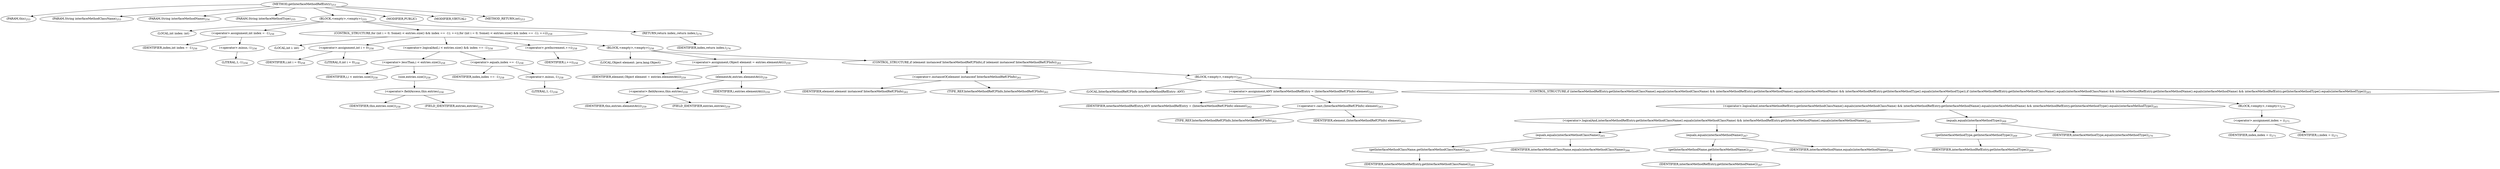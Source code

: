 digraph "getInterfaceMethodRefEntry" {  
"463" [label = <(METHOD,getInterfaceMethodRefEntry)<SUB>253</SUB>> ]
"464" [label = <(PARAM,this)<SUB>253</SUB>> ]
"465" [label = <(PARAM,String interfaceMethodClassName)<SUB>253</SUB>> ]
"466" [label = <(PARAM,String interfaceMethodName)<SUB>254</SUB>> ]
"467" [label = <(PARAM,String interfaceMethodType)<SUB>255</SUB>> ]
"468" [label = <(BLOCK,&lt;empty&gt;,&lt;empty&gt;)<SUB>255</SUB>> ]
"469" [label = <(LOCAL,int index: int)> ]
"470" [label = <(&lt;operator&gt;.assignment,int index = -1)<SUB>256</SUB>> ]
"471" [label = <(IDENTIFIER,index,int index = -1)<SUB>256</SUB>> ]
"472" [label = <(&lt;operator&gt;.minus,-1)<SUB>256</SUB>> ]
"473" [label = <(LITERAL,1,-1)<SUB>256</SUB>> ]
"474" [label = <(CONTROL_STRUCTURE,for (int i = 0; Some(i &lt; entries.size() &amp;&amp; index == -1); ++i),for (int i = 0; Some(i &lt; entries.size() &amp;&amp; index == -1); ++i))<SUB>258</SUB>> ]
"475" [label = <(LOCAL,int i: int)> ]
"476" [label = <(&lt;operator&gt;.assignment,int i = 0)<SUB>258</SUB>> ]
"477" [label = <(IDENTIFIER,i,int i = 0)<SUB>258</SUB>> ]
"478" [label = <(LITERAL,0,int i = 0)<SUB>258</SUB>> ]
"479" [label = <(&lt;operator&gt;.logicalAnd,i &lt; entries.size() &amp;&amp; index == -1)<SUB>258</SUB>> ]
"480" [label = <(&lt;operator&gt;.lessThan,i &lt; entries.size())<SUB>258</SUB>> ]
"481" [label = <(IDENTIFIER,i,i &lt; entries.size())<SUB>258</SUB>> ]
"482" [label = <(size,entries.size())<SUB>258</SUB>> ]
"483" [label = <(&lt;operator&gt;.fieldAccess,this.entries)<SUB>258</SUB>> ]
"484" [label = <(IDENTIFIER,this,entries.size())<SUB>258</SUB>> ]
"485" [label = <(FIELD_IDENTIFIER,entries,entries)<SUB>258</SUB>> ]
"486" [label = <(&lt;operator&gt;.equals,index == -1)<SUB>258</SUB>> ]
"487" [label = <(IDENTIFIER,index,index == -1)<SUB>258</SUB>> ]
"488" [label = <(&lt;operator&gt;.minus,-1)<SUB>258</SUB>> ]
"489" [label = <(LITERAL,1,-1)<SUB>258</SUB>> ]
"490" [label = <(&lt;operator&gt;.preIncrement,++i)<SUB>258</SUB>> ]
"491" [label = <(IDENTIFIER,i,++i)<SUB>258</SUB>> ]
"492" [label = <(BLOCK,&lt;empty&gt;,&lt;empty&gt;)<SUB>258</SUB>> ]
"493" [label = <(LOCAL,Object element: java.lang.Object)> ]
"494" [label = <(&lt;operator&gt;.assignment,Object element = entries.elementAt(i))<SUB>259</SUB>> ]
"495" [label = <(IDENTIFIER,element,Object element = entries.elementAt(i))<SUB>259</SUB>> ]
"496" [label = <(elementAt,entries.elementAt(i))<SUB>259</SUB>> ]
"497" [label = <(&lt;operator&gt;.fieldAccess,this.entries)<SUB>259</SUB>> ]
"498" [label = <(IDENTIFIER,this,entries.elementAt(i))<SUB>259</SUB>> ]
"499" [label = <(FIELD_IDENTIFIER,entries,entries)<SUB>259</SUB>> ]
"500" [label = <(IDENTIFIER,i,entries.elementAt(i))<SUB>259</SUB>> ]
"501" [label = <(CONTROL_STRUCTURE,if (element instanceof InterfaceMethodRefCPInfo),if (element instanceof InterfaceMethodRefCPInfo))<SUB>261</SUB>> ]
"502" [label = <(&lt;operator&gt;.instanceOf,element instanceof InterfaceMethodRefCPInfo)<SUB>261</SUB>> ]
"503" [label = <(IDENTIFIER,element,element instanceof InterfaceMethodRefCPInfo)<SUB>261</SUB>> ]
"504" [label = <(TYPE_REF,InterfaceMethodRefCPInfo,InterfaceMethodRefCPInfo)<SUB>261</SUB>> ]
"505" [label = <(BLOCK,&lt;empty&gt;,&lt;empty&gt;)<SUB>261</SUB>> ]
"506" [label = <(LOCAL,InterfaceMethodRefCPInfo interfaceMethodRefEntry: ANY)> ]
"507" [label = <(&lt;operator&gt;.assignment,ANY interfaceMethodRefEntry = (InterfaceMethodRefCPInfo) element)<SUB>262</SUB>> ]
"508" [label = <(IDENTIFIER,interfaceMethodRefEntry,ANY interfaceMethodRefEntry = (InterfaceMethodRefCPInfo) element)<SUB>262</SUB>> ]
"509" [label = <(&lt;operator&gt;.cast,(InterfaceMethodRefCPInfo) element)<SUB>263</SUB>> ]
"510" [label = <(TYPE_REF,InterfaceMethodRefCPInfo,InterfaceMethodRefCPInfo)<SUB>263</SUB>> ]
"511" [label = <(IDENTIFIER,element,(InterfaceMethodRefCPInfo) element)<SUB>263</SUB>> ]
"512" [label = <(CONTROL_STRUCTURE,if (interfaceMethodRefEntry.getInterfaceMethodClassName().equals(interfaceMethodClassName) &amp;&amp; interfaceMethodRefEntry.getInterfaceMethodName().equals(interfaceMethodName) &amp;&amp; interfaceMethodRefEntry.getInterfaceMethodType().equals(interfaceMethodType)),if (interfaceMethodRefEntry.getInterfaceMethodClassName().equals(interfaceMethodClassName) &amp;&amp; interfaceMethodRefEntry.getInterfaceMethodName().equals(interfaceMethodName) &amp;&amp; interfaceMethodRefEntry.getInterfaceMethodType().equals(interfaceMethodType)))<SUB>265</SUB>> ]
"513" [label = <(&lt;operator&gt;.logicalAnd,interfaceMethodRefEntry.getInterfaceMethodClassName().equals(interfaceMethodClassName) &amp;&amp; interfaceMethodRefEntry.getInterfaceMethodName().equals(interfaceMethodName) &amp;&amp; interfaceMethodRefEntry.getInterfaceMethodType().equals(interfaceMethodType))<SUB>265</SUB>> ]
"514" [label = <(&lt;operator&gt;.logicalAnd,interfaceMethodRefEntry.getInterfaceMethodClassName().equals(interfaceMethodClassName) &amp;&amp; interfaceMethodRefEntry.getInterfaceMethodName().equals(interfaceMethodName))<SUB>265</SUB>> ]
"515" [label = <(equals,equals(interfaceMethodClassName))<SUB>265</SUB>> ]
"516" [label = <(getInterfaceMethodClassName,getInterfaceMethodClassName())<SUB>265</SUB>> ]
"517" [label = <(IDENTIFIER,interfaceMethodRefEntry,getInterfaceMethodClassName())<SUB>265</SUB>> ]
"518" [label = <(IDENTIFIER,interfaceMethodClassName,equals(interfaceMethodClassName))<SUB>266</SUB>> ]
"519" [label = <(equals,equals(interfaceMethodName))<SUB>267</SUB>> ]
"520" [label = <(getInterfaceMethodName,getInterfaceMethodName())<SUB>267</SUB>> ]
"521" [label = <(IDENTIFIER,interfaceMethodRefEntry,getInterfaceMethodName())<SUB>267</SUB>> ]
"522" [label = <(IDENTIFIER,interfaceMethodName,equals(interfaceMethodName))<SUB>268</SUB>> ]
"523" [label = <(equals,equals(interfaceMethodType))<SUB>269</SUB>> ]
"524" [label = <(getInterfaceMethodType,getInterfaceMethodType())<SUB>269</SUB>> ]
"525" [label = <(IDENTIFIER,interfaceMethodRefEntry,getInterfaceMethodType())<SUB>269</SUB>> ]
"526" [label = <(IDENTIFIER,interfaceMethodType,equals(interfaceMethodType))<SUB>270</SUB>> ]
"527" [label = <(BLOCK,&lt;empty&gt;,&lt;empty&gt;)<SUB>270</SUB>> ]
"528" [label = <(&lt;operator&gt;.assignment,index = i)<SUB>271</SUB>> ]
"529" [label = <(IDENTIFIER,index,index = i)<SUB>271</SUB>> ]
"530" [label = <(IDENTIFIER,i,index = i)<SUB>271</SUB>> ]
"531" [label = <(RETURN,return index;,return index;)<SUB>276</SUB>> ]
"532" [label = <(IDENTIFIER,index,return index;)<SUB>276</SUB>> ]
"533" [label = <(MODIFIER,PUBLIC)> ]
"534" [label = <(MODIFIER,VIRTUAL)> ]
"535" [label = <(METHOD_RETURN,int)<SUB>253</SUB>> ]
  "463" -> "464" 
  "463" -> "465" 
  "463" -> "466" 
  "463" -> "467" 
  "463" -> "468" 
  "463" -> "533" 
  "463" -> "534" 
  "463" -> "535" 
  "468" -> "469" 
  "468" -> "470" 
  "468" -> "474" 
  "468" -> "531" 
  "470" -> "471" 
  "470" -> "472" 
  "472" -> "473" 
  "474" -> "475" 
  "474" -> "476" 
  "474" -> "479" 
  "474" -> "490" 
  "474" -> "492" 
  "476" -> "477" 
  "476" -> "478" 
  "479" -> "480" 
  "479" -> "486" 
  "480" -> "481" 
  "480" -> "482" 
  "482" -> "483" 
  "483" -> "484" 
  "483" -> "485" 
  "486" -> "487" 
  "486" -> "488" 
  "488" -> "489" 
  "490" -> "491" 
  "492" -> "493" 
  "492" -> "494" 
  "492" -> "501" 
  "494" -> "495" 
  "494" -> "496" 
  "496" -> "497" 
  "496" -> "500" 
  "497" -> "498" 
  "497" -> "499" 
  "501" -> "502" 
  "501" -> "505" 
  "502" -> "503" 
  "502" -> "504" 
  "505" -> "506" 
  "505" -> "507" 
  "505" -> "512" 
  "507" -> "508" 
  "507" -> "509" 
  "509" -> "510" 
  "509" -> "511" 
  "512" -> "513" 
  "512" -> "527" 
  "513" -> "514" 
  "513" -> "523" 
  "514" -> "515" 
  "514" -> "519" 
  "515" -> "516" 
  "515" -> "518" 
  "516" -> "517" 
  "519" -> "520" 
  "519" -> "522" 
  "520" -> "521" 
  "523" -> "524" 
  "523" -> "526" 
  "524" -> "525" 
  "527" -> "528" 
  "528" -> "529" 
  "528" -> "530" 
  "531" -> "532" 
}
